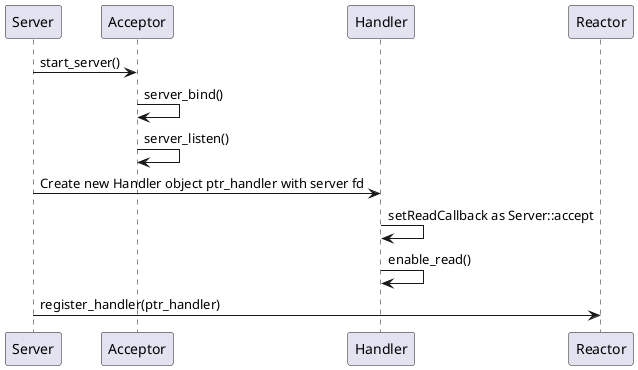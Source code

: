 @startuml
Server -> Acceptor: start_server()
Acceptor -> Acceptor: server_bind()
Acceptor -> Acceptor: server_listen()
Server -> Handler: Create new Handler object ptr_handler with server fd
Handler -> Handler: setReadCallback as Server::accept
Handler -> Handler: enable_read()
Server -> Reactor: register_handler(ptr_handler)
@enduml